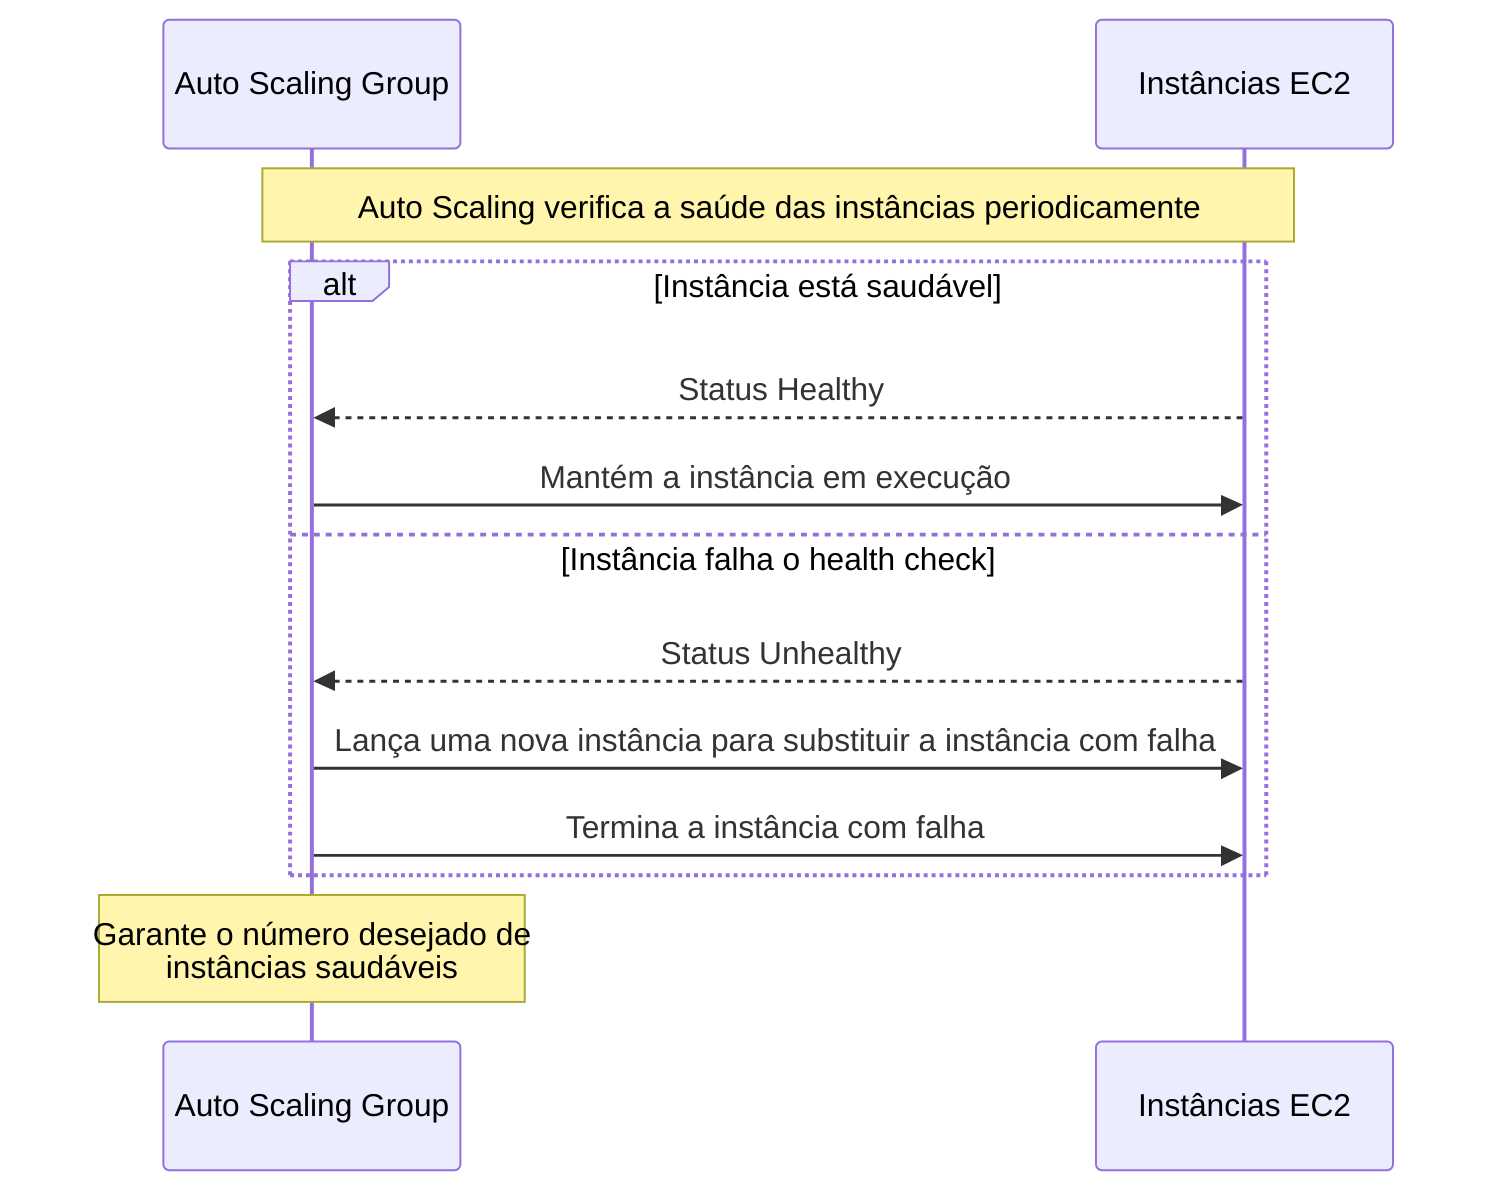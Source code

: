 sequenceDiagram
    participant AutoScalingGroup as Auto Scaling Group
    participant EC2 as Instâncias EC2

    Note over AutoScalingGroup, EC2: Auto Scaling verifica a saúde das instâncias periodicamente

    alt Instância está saudável
        EC2-->>AutoScalingGroup: Status Healthy
        AutoScalingGroup->>EC2: Mantém a instância em execução
    else Instância falha o health check
        EC2-->>AutoScalingGroup: Status Unhealthy
        AutoScalingGroup->>EC2: Lança uma nova instância para substituir a instância com falha
        AutoScalingGroup->>EC2: Termina a instância com falha
    end

    Note over AutoScalingGroup: Garante o número desejado de<br/>instâncias saudáveis